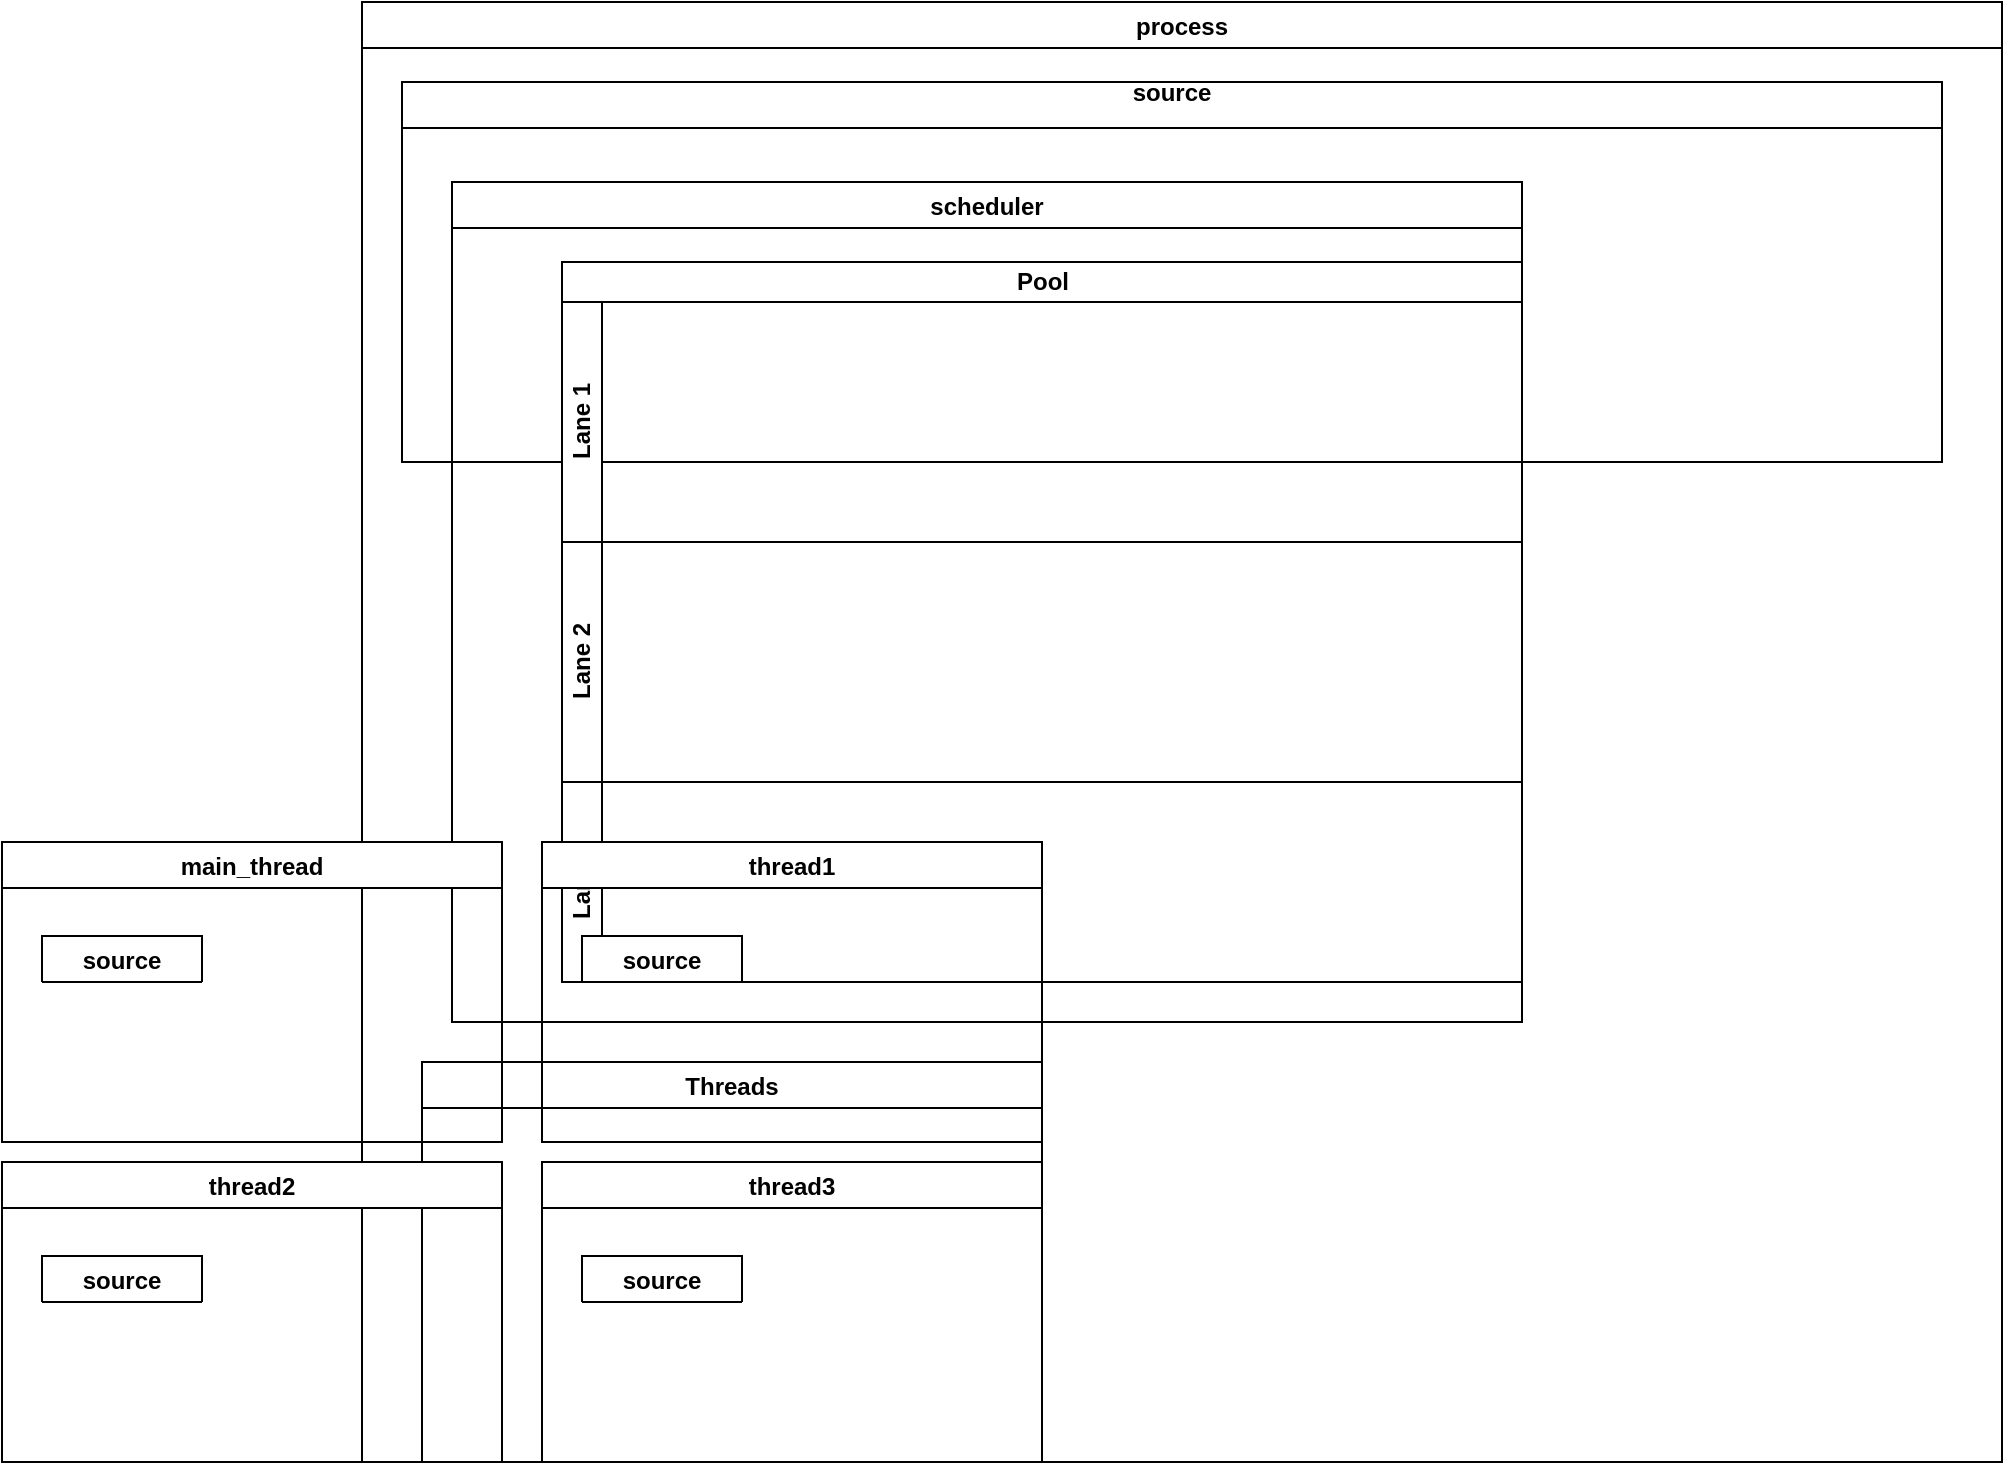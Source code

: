 <mxfile version="12.2.4" pages="1"><diagram id="KPYCqCrb4ieF9rIt0_4e" name="Page-1"><mxGraphModel dx="1481" dy="525" grid="1" gridSize="10" guides="1" tooltips="1" connect="1" arrows="1" fold="1" page="1" pageScale="1" pageWidth="827" pageHeight="1169" math="0" shadow="0"><root><mxCell id="0"/><mxCell id="1" parent="0"/><mxCell id="21" value="process" style="swimlane;" parent="1" vertex="1"><mxGeometry x="160" y="150" width="820" height="730" as="geometry"/></mxCell><mxCell id="22" value="source&#10;" style="swimlane;" parent="21" vertex="1"><mxGeometry x="20" y="40" width="770" height="190" as="geometry"/></mxCell><mxCell id="34" value="scheduler" style="swimlane;" parent="22" vertex="1"><mxGeometry x="25" y="50" width="535" height="420" as="geometry"/></mxCell><mxCell id="36" value="Pool" style="swimlane;html=1;childLayout=stackLayout;resizeParent=1;resizeParentMax=0;horizontal=1;startSize=20;horizontalStack=0;" parent="34" vertex="1"><mxGeometry x="55" y="40" width="480" height="360" as="geometry"/></mxCell><mxCell id="37" value="Lane 1" style="swimlane;html=1;startSize=20;horizontal=0;" parent="36" vertex="1"><mxGeometry y="20" width="480" height="120" as="geometry"/></mxCell><mxCell id="38" value="Lane 2" style="swimlane;html=1;startSize=20;horizontal=0;" parent="36" vertex="1"><mxGeometry y="140" width="480" height="120" as="geometry"/></mxCell><mxCell id="39" value="Lane 3" style="swimlane;html=1;startSize=20;horizontal=0;" parent="36" vertex="1"><mxGeometry y="260" width="480" height="100" as="geometry"/></mxCell><mxCell id="40" value="Threads" style="swimlane;" parent="21" vertex="1"><mxGeometry x="30" y="530" width="310" height="200" as="geometry"/></mxCell><mxCell id="23" value="main_thread" style="swimlane;" parent="40" vertex="1"><mxGeometry x="-210" y="-110" width="250" height="150" as="geometry"/></mxCell><mxCell id="27" value="source" style="swimlane;" parent="23" vertex="1" collapsed="1"><mxGeometry x="20" y="47" width="80" height="23" as="geometry"><mxRectangle x="90" y="140" width="160" height="104" as="alternateBounds"/></mxGeometry></mxCell><mxCell id="28" value="thread1" style="swimlane;" parent="40" vertex="1"><mxGeometry x="60" y="-110" width="250" height="150" as="geometry"/></mxCell><mxCell id="29" value="source" style="swimlane;" parent="28" vertex="1" collapsed="1"><mxGeometry x="20" y="47" width="80" height="23" as="geometry"><mxRectangle x="90" y="140" width="160" height="104" as="alternateBounds"/></mxGeometry></mxCell><mxCell id="30" value="thread2" style="swimlane;" parent="40" vertex="1"><mxGeometry x="-210" y="50" width="250" height="150" as="geometry"/></mxCell><mxCell id="31" value="source" style="swimlane;" parent="30" vertex="1" collapsed="1"><mxGeometry x="20" y="47" width="80" height="23" as="geometry"><mxRectangle x="90" y="140" width="160" height="104" as="alternateBounds"/></mxGeometry></mxCell><mxCell id="32" value="thread3" style="swimlane;" parent="40" vertex="1"><mxGeometry x="60" y="50" width="250" height="150" as="geometry"/></mxCell><mxCell id="33" value="source" style="swimlane;" parent="32" vertex="1" collapsed="1"><mxGeometry x="20" y="47" width="80" height="23" as="geometry"><mxRectangle x="90" y="140" width="160" height="104" as="alternateBounds"/></mxGeometry></mxCell></root></mxGraphModel></diagram></mxfile>